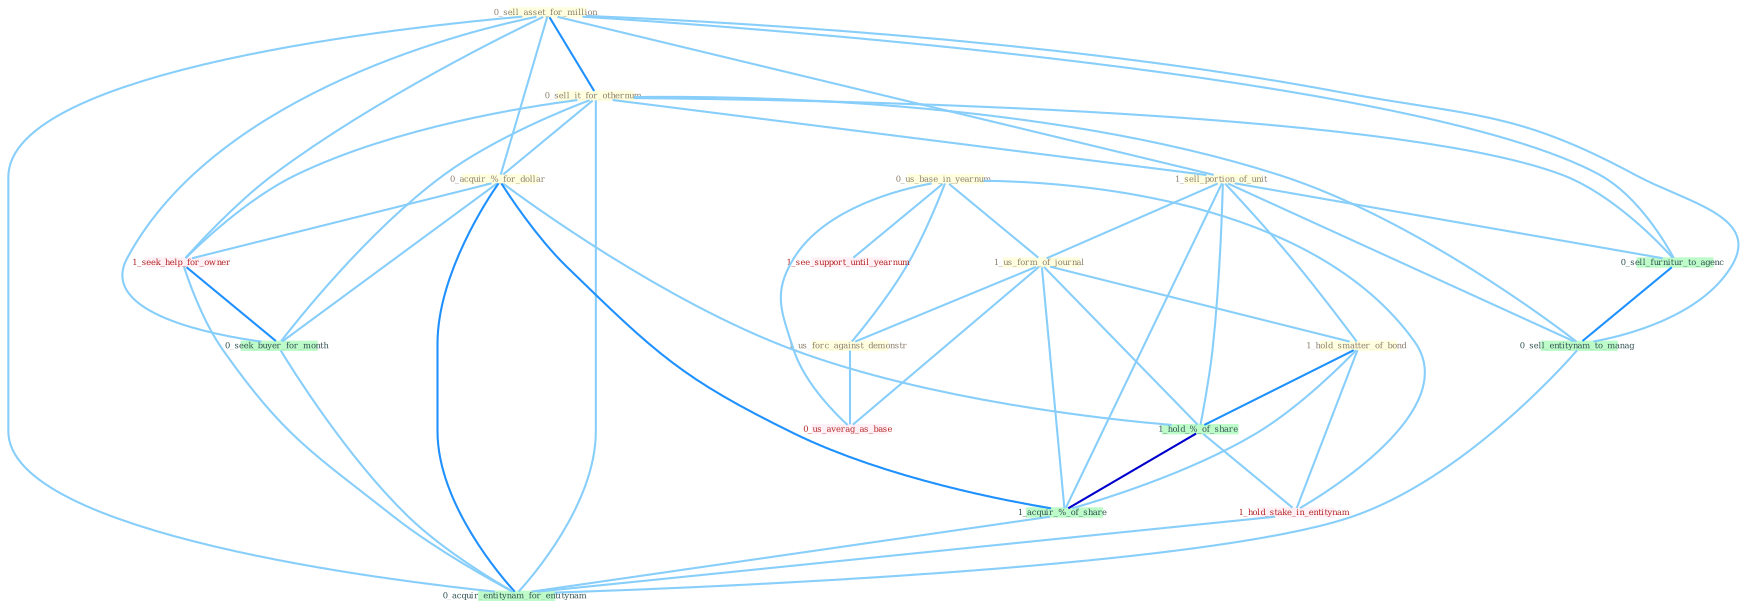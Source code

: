 Graph G{ 
    node
    [shape=polygon,style=filled,width=.5,height=.06,color="#BDFCC9",fixedsize=true,fontsize=4,
    fontcolor="#2f4f4f"];
    {node
    [color="#ffffe0", fontcolor="#8b7d6b"] "0_sell_asset_for_million " "0_us_base_in_yearnum " "0_sell_it_for_othernum " "0_acquir_%_for_dollar " "1_sell_portion_of_unit " "1_us_form_of_journal " "1_us_forc_against_demonstr " "1_hold_smatter_of_bond "}
{node [color="#fff0f5", fontcolor="#b22222"] "1_hold_stake_in_entitynam " "1_seek_help_for_owner " "1_see_support_until_yearnum " "0_us_averag_as_base "}
edge [color="#B0E2FF"];

	"0_sell_asset_for_million " -- "0_sell_it_for_othernum " [w="2", color="#1e90ff" , len=0.8];
	"0_sell_asset_for_million " -- "0_acquir_%_for_dollar " [w="1", color="#87cefa" ];
	"0_sell_asset_for_million " -- "1_sell_portion_of_unit " [w="1", color="#87cefa" ];
	"0_sell_asset_for_million " -- "1_seek_help_for_owner " [w="1", color="#87cefa" ];
	"0_sell_asset_for_million " -- "0_seek_buyer_for_month " [w="1", color="#87cefa" ];
	"0_sell_asset_for_million " -- "0_sell_furnitur_to_agenc " [w="1", color="#87cefa" ];
	"0_sell_asset_for_million " -- "0_sell_entitynam_to_manag " [w="1", color="#87cefa" ];
	"0_sell_asset_for_million " -- "0_acquir_entitynam_for_entitynam " [w="1", color="#87cefa" ];
	"0_us_base_in_yearnum " -- "1_us_form_of_journal " [w="1", color="#87cefa" ];
	"0_us_base_in_yearnum " -- "1_us_forc_against_demonstr " [w="1", color="#87cefa" ];
	"0_us_base_in_yearnum " -- "1_hold_stake_in_entitynam " [w="1", color="#87cefa" ];
	"0_us_base_in_yearnum " -- "1_see_support_until_yearnum " [w="1", color="#87cefa" ];
	"0_us_base_in_yearnum " -- "0_us_averag_as_base " [w="1", color="#87cefa" ];
	"0_sell_it_for_othernum " -- "0_acquir_%_for_dollar " [w="1", color="#87cefa" ];
	"0_sell_it_for_othernum " -- "1_sell_portion_of_unit " [w="1", color="#87cefa" ];
	"0_sell_it_for_othernum " -- "1_seek_help_for_owner " [w="1", color="#87cefa" ];
	"0_sell_it_for_othernum " -- "0_seek_buyer_for_month " [w="1", color="#87cefa" ];
	"0_sell_it_for_othernum " -- "0_sell_furnitur_to_agenc " [w="1", color="#87cefa" ];
	"0_sell_it_for_othernum " -- "0_sell_entitynam_to_manag " [w="1", color="#87cefa" ];
	"0_sell_it_for_othernum " -- "0_acquir_entitynam_for_entitynam " [w="1", color="#87cefa" ];
	"0_acquir_%_for_dollar " -- "1_hold_%_of_share " [w="1", color="#87cefa" ];
	"0_acquir_%_for_dollar " -- "1_seek_help_for_owner " [w="1", color="#87cefa" ];
	"0_acquir_%_for_dollar " -- "0_seek_buyer_for_month " [w="1", color="#87cefa" ];
	"0_acquir_%_for_dollar " -- "1_acquir_%_of_share " [w="2", color="#1e90ff" , len=0.8];
	"0_acquir_%_for_dollar " -- "0_acquir_entitynam_for_entitynam " [w="2", color="#1e90ff" , len=0.8];
	"1_sell_portion_of_unit " -- "1_us_form_of_journal " [w="1", color="#87cefa" ];
	"1_sell_portion_of_unit " -- "1_hold_smatter_of_bond " [w="1", color="#87cefa" ];
	"1_sell_portion_of_unit " -- "1_hold_%_of_share " [w="1", color="#87cefa" ];
	"1_sell_portion_of_unit " -- "1_acquir_%_of_share " [w="1", color="#87cefa" ];
	"1_sell_portion_of_unit " -- "0_sell_furnitur_to_agenc " [w="1", color="#87cefa" ];
	"1_sell_portion_of_unit " -- "0_sell_entitynam_to_manag " [w="1", color="#87cefa" ];
	"1_us_form_of_journal " -- "1_us_forc_against_demonstr " [w="1", color="#87cefa" ];
	"1_us_form_of_journal " -- "1_hold_smatter_of_bond " [w="1", color="#87cefa" ];
	"1_us_form_of_journal " -- "1_hold_%_of_share " [w="1", color="#87cefa" ];
	"1_us_form_of_journal " -- "1_acquir_%_of_share " [w="1", color="#87cefa" ];
	"1_us_form_of_journal " -- "0_us_averag_as_base " [w="1", color="#87cefa" ];
	"1_us_forc_against_demonstr " -- "0_us_averag_as_base " [w="1", color="#87cefa" ];
	"1_hold_smatter_of_bond " -- "1_hold_%_of_share " [w="2", color="#1e90ff" , len=0.8];
	"1_hold_smatter_of_bond " -- "1_hold_stake_in_entitynam " [w="1", color="#87cefa" ];
	"1_hold_smatter_of_bond " -- "1_acquir_%_of_share " [w="1", color="#87cefa" ];
	"1_hold_%_of_share " -- "1_hold_stake_in_entitynam " [w="1", color="#87cefa" ];
	"1_hold_%_of_share " -- "1_acquir_%_of_share " [w="3", color="#0000cd" , len=0.6];
	"1_hold_stake_in_entitynam " -- "0_acquir_entitynam_for_entitynam " [w="1", color="#87cefa" ];
	"1_seek_help_for_owner " -- "0_seek_buyer_for_month " [w="2", color="#1e90ff" , len=0.8];
	"1_seek_help_for_owner " -- "0_acquir_entitynam_for_entitynam " [w="1", color="#87cefa" ];
	"0_seek_buyer_for_month " -- "0_acquir_entitynam_for_entitynam " [w="1", color="#87cefa" ];
	"1_acquir_%_of_share " -- "0_acquir_entitynam_for_entitynam " [w="1", color="#87cefa" ];
	"0_sell_furnitur_to_agenc " -- "0_sell_entitynam_to_manag " [w="2", color="#1e90ff" , len=0.8];
	"0_sell_entitynam_to_manag " -- "0_acquir_entitynam_for_entitynam " [w="1", color="#87cefa" ];
}